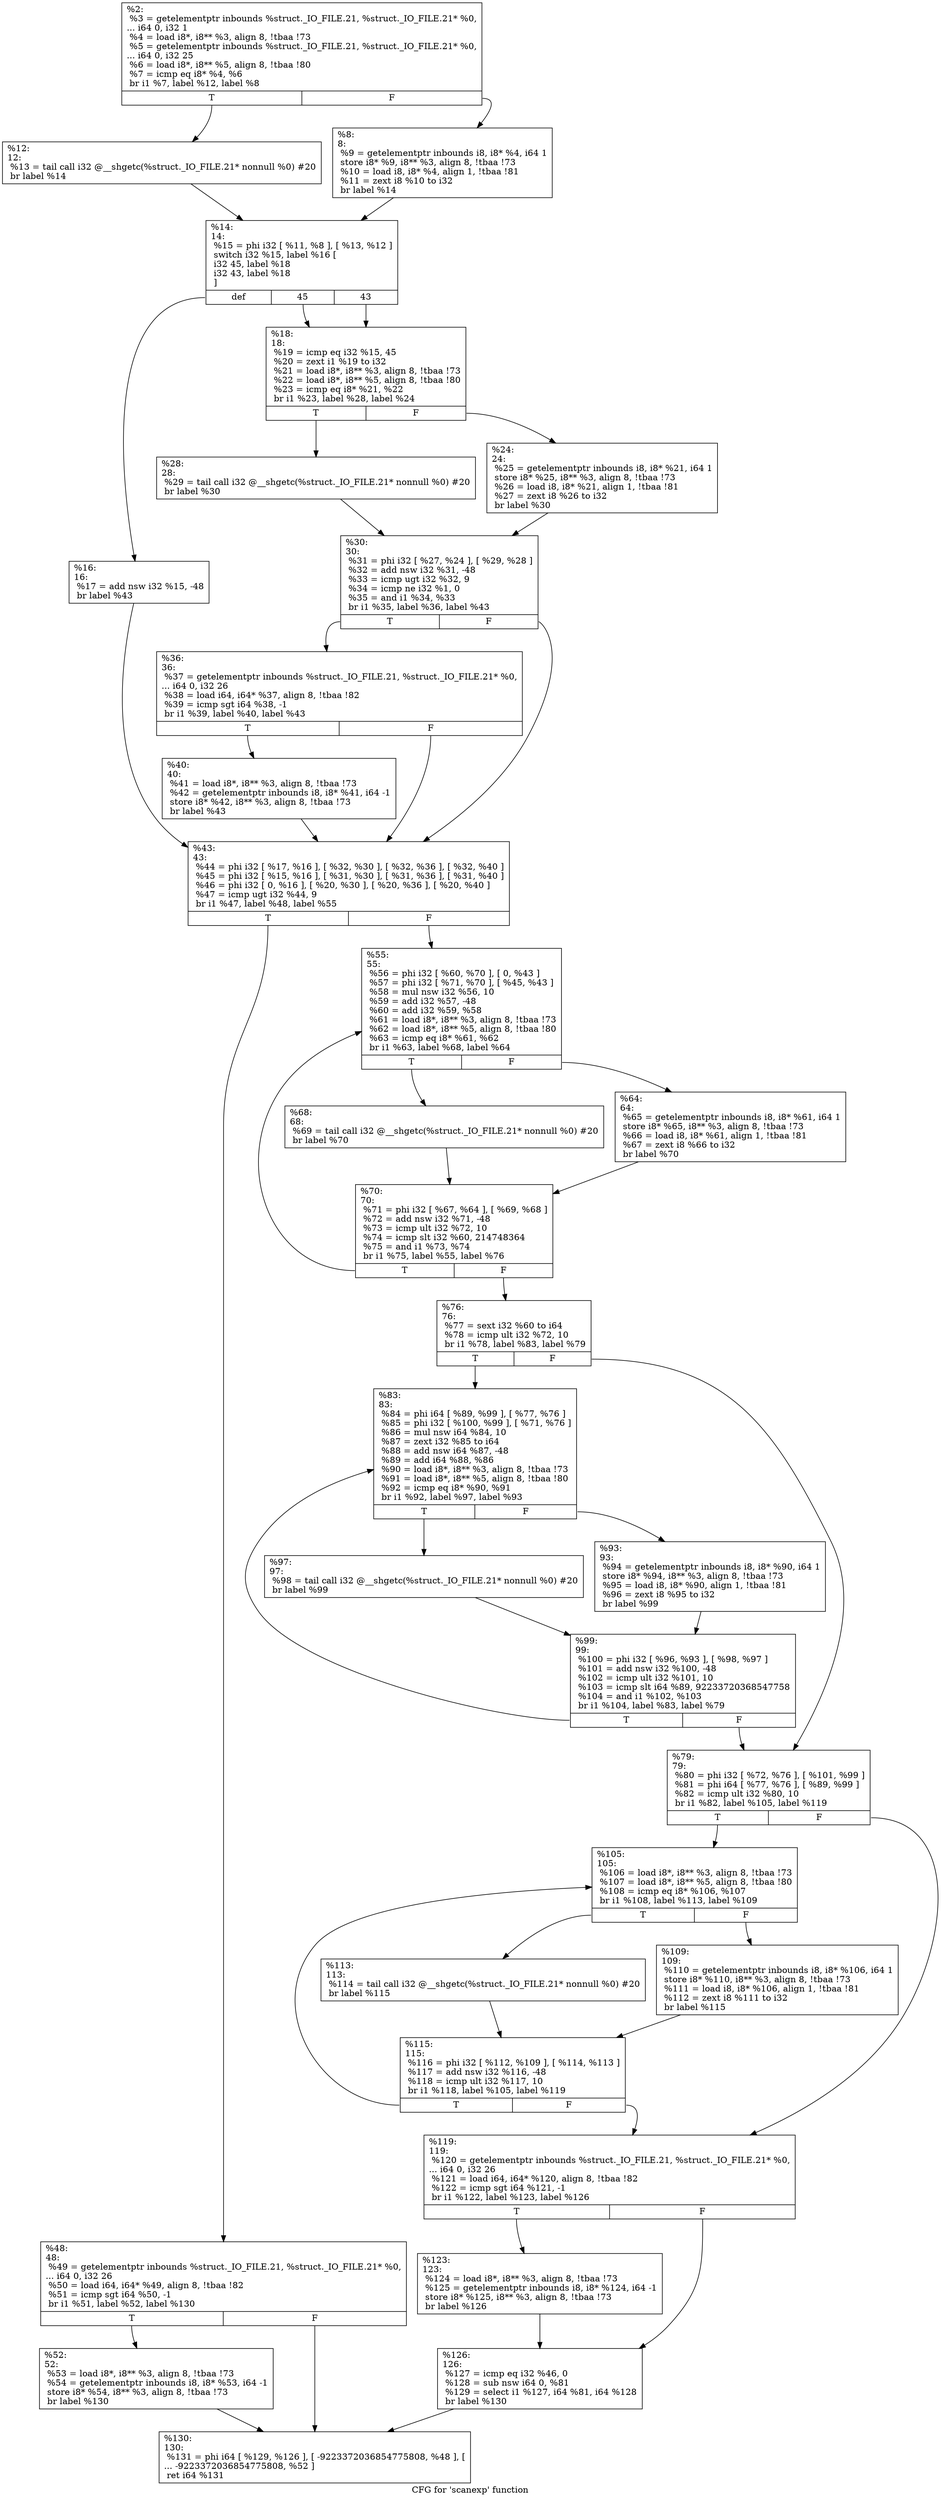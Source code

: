 digraph "CFG for 'scanexp' function" {
	label="CFG for 'scanexp' function";

	Node0x22f7490 [shape=record,label="{%2:\l  %3 = getelementptr inbounds %struct._IO_FILE.21, %struct._IO_FILE.21* %0,\l... i64 0, i32 1\l  %4 = load i8*, i8** %3, align 8, !tbaa !73\l  %5 = getelementptr inbounds %struct._IO_FILE.21, %struct._IO_FILE.21* %0,\l... i64 0, i32 25\l  %6 = load i8*, i8** %5, align 8, !tbaa !80\l  %7 = icmp eq i8* %4, %6\l  br i1 %7, label %12, label %8\l|{<s0>T|<s1>F}}"];
	Node0x22f7490:s0 -> Node0x22ac190;
	Node0x22f7490:s1 -> Node0x22ac140;
	Node0x22ac140 [shape=record,label="{%8:\l8:                                                \l  %9 = getelementptr inbounds i8, i8* %4, i64 1\l  store i8* %9, i8** %3, align 8, !tbaa !73\l  %10 = load i8, i8* %4, align 1, !tbaa !81\l  %11 = zext i8 %10 to i32\l  br label %14\l}"];
	Node0x22ac140 -> Node0x22ac1e0;
	Node0x22ac190 [shape=record,label="{%12:\l12:                                               \l  %13 = tail call i32 @__shgetc(%struct._IO_FILE.21* nonnull %0) #20\l  br label %14\l}"];
	Node0x22ac190 -> Node0x22ac1e0;
	Node0x22ac1e0 [shape=record,label="{%14:\l14:                                               \l  %15 = phi i32 [ %11, %8 ], [ %13, %12 ]\l  switch i32 %15, label %16 [\l    i32 45, label %18\l    i32 43, label %18\l  ]\l|{<s0>def|<s1>45|<s2>43}}"];
	Node0x22ac1e0:s0 -> Node0x22ac230;
	Node0x22ac1e0:s1 -> Node0x22ac280;
	Node0x22ac1e0:s2 -> Node0x22ac280;
	Node0x22ac230 [shape=record,label="{%16:\l16:                                               \l  %17 = add nsw i32 %15, -48\l  br label %43\l}"];
	Node0x22ac230 -> Node0x22ac460;
	Node0x22ac280 [shape=record,label="{%18:\l18:                                               \l  %19 = icmp eq i32 %15, 45\l  %20 = zext i1 %19 to i32\l  %21 = load i8*, i8** %3, align 8, !tbaa !73\l  %22 = load i8*, i8** %5, align 8, !tbaa !80\l  %23 = icmp eq i8* %21, %22\l  br i1 %23, label %28, label %24\l|{<s0>T|<s1>F}}"];
	Node0x22ac280:s0 -> Node0x22ac320;
	Node0x22ac280:s1 -> Node0x22ac2d0;
	Node0x22ac2d0 [shape=record,label="{%24:\l24:                                               \l  %25 = getelementptr inbounds i8, i8* %21, i64 1\l  store i8* %25, i8** %3, align 8, !tbaa !73\l  %26 = load i8, i8* %21, align 1, !tbaa !81\l  %27 = zext i8 %26 to i32\l  br label %30\l}"];
	Node0x22ac2d0 -> Node0x22ac370;
	Node0x22ac320 [shape=record,label="{%28:\l28:                                               \l  %29 = tail call i32 @__shgetc(%struct._IO_FILE.21* nonnull %0) #20\l  br label %30\l}"];
	Node0x22ac320 -> Node0x22ac370;
	Node0x22ac370 [shape=record,label="{%30:\l30:                                               \l  %31 = phi i32 [ %27, %24 ], [ %29, %28 ]\l  %32 = add nsw i32 %31, -48\l  %33 = icmp ugt i32 %32, 9\l  %34 = icmp ne i32 %1, 0\l  %35 = and i1 %34, %33\l  br i1 %35, label %36, label %43\l|{<s0>T|<s1>F}}"];
	Node0x22ac370:s0 -> Node0x22ac3c0;
	Node0x22ac370:s1 -> Node0x22ac460;
	Node0x22ac3c0 [shape=record,label="{%36:\l36:                                               \l  %37 = getelementptr inbounds %struct._IO_FILE.21, %struct._IO_FILE.21* %0,\l... i64 0, i32 26\l  %38 = load i64, i64* %37, align 8, !tbaa !82\l  %39 = icmp sgt i64 %38, -1\l  br i1 %39, label %40, label %43\l|{<s0>T|<s1>F}}"];
	Node0x22ac3c0:s0 -> Node0x22ac410;
	Node0x22ac3c0:s1 -> Node0x22ac460;
	Node0x22ac410 [shape=record,label="{%40:\l40:                                               \l  %41 = load i8*, i8** %3, align 8, !tbaa !73\l  %42 = getelementptr inbounds i8, i8* %41, i64 -1\l  store i8* %42, i8** %3, align 8, !tbaa !73\l  br label %43\l}"];
	Node0x22ac410 -> Node0x22ac460;
	Node0x22ac460 [shape=record,label="{%43:\l43:                                               \l  %44 = phi i32 [ %17, %16 ], [ %32, %30 ], [ %32, %36 ], [ %32, %40 ]\l  %45 = phi i32 [ %15, %16 ], [ %31, %30 ], [ %31, %36 ], [ %31, %40 ]\l  %46 = phi i32 [ 0, %16 ], [ %20, %30 ], [ %20, %36 ], [ %20, %40 ]\l  %47 = icmp ugt i32 %44, 9\l  br i1 %47, label %48, label %55\l|{<s0>T|<s1>F}}"];
	Node0x22ac460:s0 -> Node0x22ac4b0;
	Node0x22ac460:s1 -> Node0x22ac550;
	Node0x22ac4b0 [shape=record,label="{%48:\l48:                                               \l  %49 = getelementptr inbounds %struct._IO_FILE.21, %struct._IO_FILE.21* %0,\l... i64 0, i32 26\l  %50 = load i64, i64* %49, align 8, !tbaa !82\l  %51 = icmp sgt i64 %50, -1\l  br i1 %51, label %52, label %130\l|{<s0>T|<s1>F}}"];
	Node0x22ac4b0:s0 -> Node0x22ac500;
	Node0x22ac4b0:s1 -> Node0x2297870;
	Node0x22ac500 [shape=record,label="{%52:\l52:                                               \l  %53 = load i8*, i8** %3, align 8, !tbaa !73\l  %54 = getelementptr inbounds i8, i8* %53, i64 -1\l  store i8* %54, i8** %3, align 8, !tbaa !73\l  br label %130\l}"];
	Node0x22ac500 -> Node0x2297870;
	Node0x22ac550 [shape=record,label="{%55:\l55:                                               \l  %56 = phi i32 [ %60, %70 ], [ 0, %43 ]\l  %57 = phi i32 [ %71, %70 ], [ %45, %43 ]\l  %58 = mul nsw i32 %56, 10\l  %59 = add i32 %57, -48\l  %60 = add i32 %59, %58\l  %61 = load i8*, i8** %3, align 8, !tbaa !73\l  %62 = load i8*, i8** %5, align 8, !tbaa !80\l  %63 = icmp eq i8* %61, %62\l  br i1 %63, label %68, label %64\l|{<s0>T|<s1>F}}"];
	Node0x22ac550:s0 -> Node0x22ac5f0;
	Node0x22ac550:s1 -> Node0x22ac5a0;
	Node0x22ac5a0 [shape=record,label="{%64:\l64:                                               \l  %65 = getelementptr inbounds i8, i8* %61, i64 1\l  store i8* %65, i8** %3, align 8, !tbaa !73\l  %66 = load i8, i8* %61, align 1, !tbaa !81\l  %67 = zext i8 %66 to i32\l  br label %70\l}"];
	Node0x22ac5a0 -> Node0x22ac640;
	Node0x22ac5f0 [shape=record,label="{%68:\l68:                                               \l  %69 = tail call i32 @__shgetc(%struct._IO_FILE.21* nonnull %0) #20\l  br label %70\l}"];
	Node0x22ac5f0 -> Node0x22ac640;
	Node0x22ac640 [shape=record,label="{%70:\l70:                                               \l  %71 = phi i32 [ %67, %64 ], [ %69, %68 ]\l  %72 = add nsw i32 %71, -48\l  %73 = icmp ult i32 %72, 10\l  %74 = icmp slt i32 %60, 214748364\l  %75 = and i1 %73, %74\l  br i1 %75, label %55, label %76\l|{<s0>T|<s1>F}}"];
	Node0x22ac640:s0 -> Node0x22ac550;
	Node0x22ac640:s1 -> Node0x22ac690;
	Node0x22ac690 [shape=record,label="{%76:\l76:                                               \l  %77 = sext i32 %60 to i64\l  %78 = icmp ult i32 %72, 10\l  br i1 %78, label %83, label %79\l|{<s0>T|<s1>F}}"];
	Node0x22ac690:s0 -> Node0x22ac730;
	Node0x22ac690:s1 -> Node0x22ac6e0;
	Node0x22ac6e0 [shape=record,label="{%79:\l79:                                               \l  %80 = phi i32 [ %72, %76 ], [ %101, %99 ]\l  %81 = phi i64 [ %77, %76 ], [ %89, %99 ]\l  %82 = icmp ult i32 %80, 10\l  br i1 %82, label %105, label %119\l|{<s0>T|<s1>F}}"];
	Node0x22ac6e0:s0 -> Node0x22ac870;
	Node0x22ac6e0:s1 -> Node0x22ac9b0;
	Node0x22ac730 [shape=record,label="{%83:\l83:                                               \l  %84 = phi i64 [ %89, %99 ], [ %77, %76 ]\l  %85 = phi i32 [ %100, %99 ], [ %71, %76 ]\l  %86 = mul nsw i64 %84, 10\l  %87 = zext i32 %85 to i64\l  %88 = add nsw i64 %87, -48\l  %89 = add i64 %88, %86\l  %90 = load i8*, i8** %3, align 8, !tbaa !73\l  %91 = load i8*, i8** %5, align 8, !tbaa !80\l  %92 = icmp eq i8* %90, %91\l  br i1 %92, label %97, label %93\l|{<s0>T|<s1>F}}"];
	Node0x22ac730:s0 -> Node0x22ac7d0;
	Node0x22ac730:s1 -> Node0x22ac780;
	Node0x22ac780 [shape=record,label="{%93:\l93:                                               \l  %94 = getelementptr inbounds i8, i8* %90, i64 1\l  store i8* %94, i8** %3, align 8, !tbaa !73\l  %95 = load i8, i8* %90, align 1, !tbaa !81\l  %96 = zext i8 %95 to i32\l  br label %99\l}"];
	Node0x22ac780 -> Node0x22ac820;
	Node0x22ac7d0 [shape=record,label="{%97:\l97:                                               \l  %98 = tail call i32 @__shgetc(%struct._IO_FILE.21* nonnull %0) #20\l  br label %99\l}"];
	Node0x22ac7d0 -> Node0x22ac820;
	Node0x22ac820 [shape=record,label="{%99:\l99:                                               \l  %100 = phi i32 [ %96, %93 ], [ %98, %97 ]\l  %101 = add nsw i32 %100, -48\l  %102 = icmp ult i32 %101, 10\l  %103 = icmp slt i64 %89, 92233720368547758\l  %104 = and i1 %102, %103\l  br i1 %104, label %83, label %79\l|{<s0>T|<s1>F}}"];
	Node0x22ac820:s0 -> Node0x22ac730;
	Node0x22ac820:s1 -> Node0x22ac6e0;
	Node0x22ac870 [shape=record,label="{%105:\l105:                                              \l  %106 = load i8*, i8** %3, align 8, !tbaa !73\l  %107 = load i8*, i8** %5, align 8, !tbaa !80\l  %108 = icmp eq i8* %106, %107\l  br i1 %108, label %113, label %109\l|{<s0>T|<s1>F}}"];
	Node0x22ac870:s0 -> Node0x22ac910;
	Node0x22ac870:s1 -> Node0x22ac8c0;
	Node0x22ac8c0 [shape=record,label="{%109:\l109:                                              \l  %110 = getelementptr inbounds i8, i8* %106, i64 1\l  store i8* %110, i8** %3, align 8, !tbaa !73\l  %111 = load i8, i8* %106, align 1, !tbaa !81\l  %112 = zext i8 %111 to i32\l  br label %115\l}"];
	Node0x22ac8c0 -> Node0x22ac960;
	Node0x22ac910 [shape=record,label="{%113:\l113:                                              \l  %114 = tail call i32 @__shgetc(%struct._IO_FILE.21* nonnull %0) #20\l  br label %115\l}"];
	Node0x22ac910 -> Node0x22ac960;
	Node0x22ac960 [shape=record,label="{%115:\l115:                                              \l  %116 = phi i32 [ %112, %109 ], [ %114, %113 ]\l  %117 = add nsw i32 %116, -48\l  %118 = icmp ult i32 %117, 10\l  br i1 %118, label %105, label %119\l|{<s0>T|<s1>F}}"];
	Node0x22ac960:s0 -> Node0x22ac870;
	Node0x22ac960:s1 -> Node0x22ac9b0;
	Node0x22ac9b0 [shape=record,label="{%119:\l119:                                              \l  %120 = getelementptr inbounds %struct._IO_FILE.21, %struct._IO_FILE.21* %0,\l... i64 0, i32 26\l  %121 = load i64, i64* %120, align 8, !tbaa !82\l  %122 = icmp sgt i64 %121, -1\l  br i1 %122, label %123, label %126\l|{<s0>T|<s1>F}}"];
	Node0x22ac9b0:s0 -> Node0x2237db0;
	Node0x22ac9b0:s1 -> Node0x2297820;
	Node0x2237db0 [shape=record,label="{%123:\l123:                                              \l  %124 = load i8*, i8** %3, align 8, !tbaa !73\l  %125 = getelementptr inbounds i8, i8* %124, i64 -1\l  store i8* %125, i8** %3, align 8, !tbaa !73\l  br label %126\l}"];
	Node0x2237db0 -> Node0x2297820;
	Node0x2297820 [shape=record,label="{%126:\l126:                                              \l  %127 = icmp eq i32 %46, 0\l  %128 = sub nsw i64 0, %81\l  %129 = select i1 %127, i64 %81, i64 %128\l  br label %130\l}"];
	Node0x2297820 -> Node0x2297870;
	Node0x2297870 [shape=record,label="{%130:\l130:                                              \l  %131 = phi i64 [ %129, %126 ], [ -9223372036854775808, %48 ], [\l... -9223372036854775808, %52 ]\l  ret i64 %131\l}"];
}
